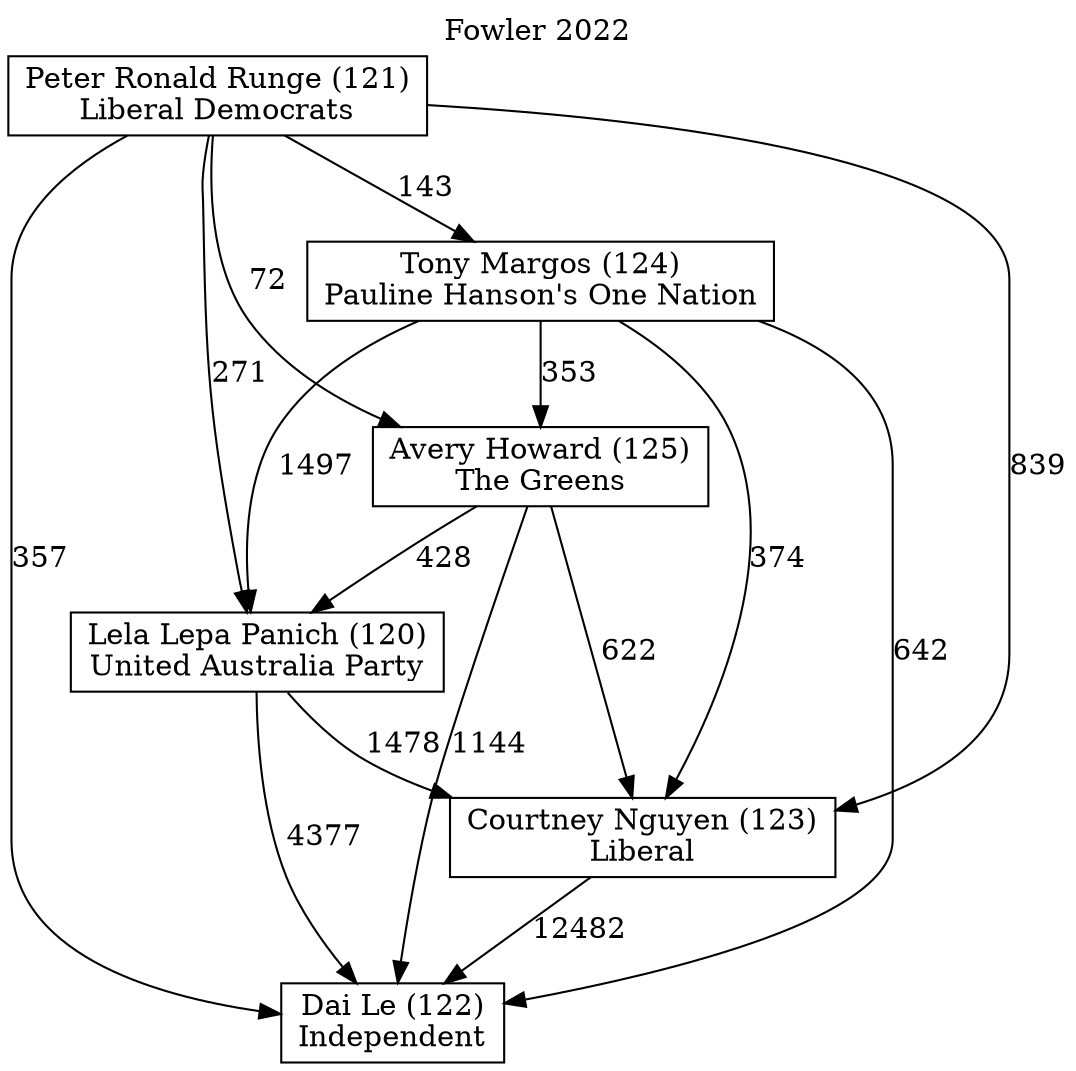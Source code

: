 // House preference flow
digraph "Dai Le (122)_Fowler_2022" {
	graph [label="Fowler 2022" labelloc=t mclimit=10]
	node [shape=box]
	"Dai Le (122)" [label="Dai Le (122)
Independent"]
	"Courtney Nguyen (123)" [label="Courtney Nguyen (123)
Liberal"]
	"Lela Lepa Panich (120)" [label="Lela Lepa Panich (120)
United Australia Party"]
	"Avery Howard (125)" [label="Avery Howard (125)
The Greens"]
	"Tony Margos (124)" [label="Tony Margos (124)
Pauline Hanson's One Nation"]
	"Peter Ronald Runge (121)" [label="Peter Ronald Runge (121)
Liberal Democrats"]
	"Courtney Nguyen (123)" -> "Dai Le (122)" [label=12482]
	"Lela Lepa Panich (120)" -> "Courtney Nguyen (123)" [label=1478]
	"Avery Howard (125)" -> "Lela Lepa Panich (120)" [label=428]
	"Tony Margos (124)" -> "Avery Howard (125)" [label=353]
	"Peter Ronald Runge (121)" -> "Tony Margos (124)" [label=143]
	"Lela Lepa Panich (120)" -> "Dai Le (122)" [label=4377]
	"Avery Howard (125)" -> "Dai Le (122)" [label=1144]
	"Tony Margos (124)" -> "Dai Le (122)" [label=642]
	"Peter Ronald Runge (121)" -> "Dai Le (122)" [label=357]
	"Peter Ronald Runge (121)" -> "Avery Howard (125)" [label=72]
	"Tony Margos (124)" -> "Lela Lepa Panich (120)" [label=1497]
	"Peter Ronald Runge (121)" -> "Lela Lepa Panich (120)" [label=271]
	"Avery Howard (125)" -> "Courtney Nguyen (123)" [label=622]
	"Tony Margos (124)" -> "Courtney Nguyen (123)" [label=374]
	"Peter Ronald Runge (121)" -> "Courtney Nguyen (123)" [label=839]
}
